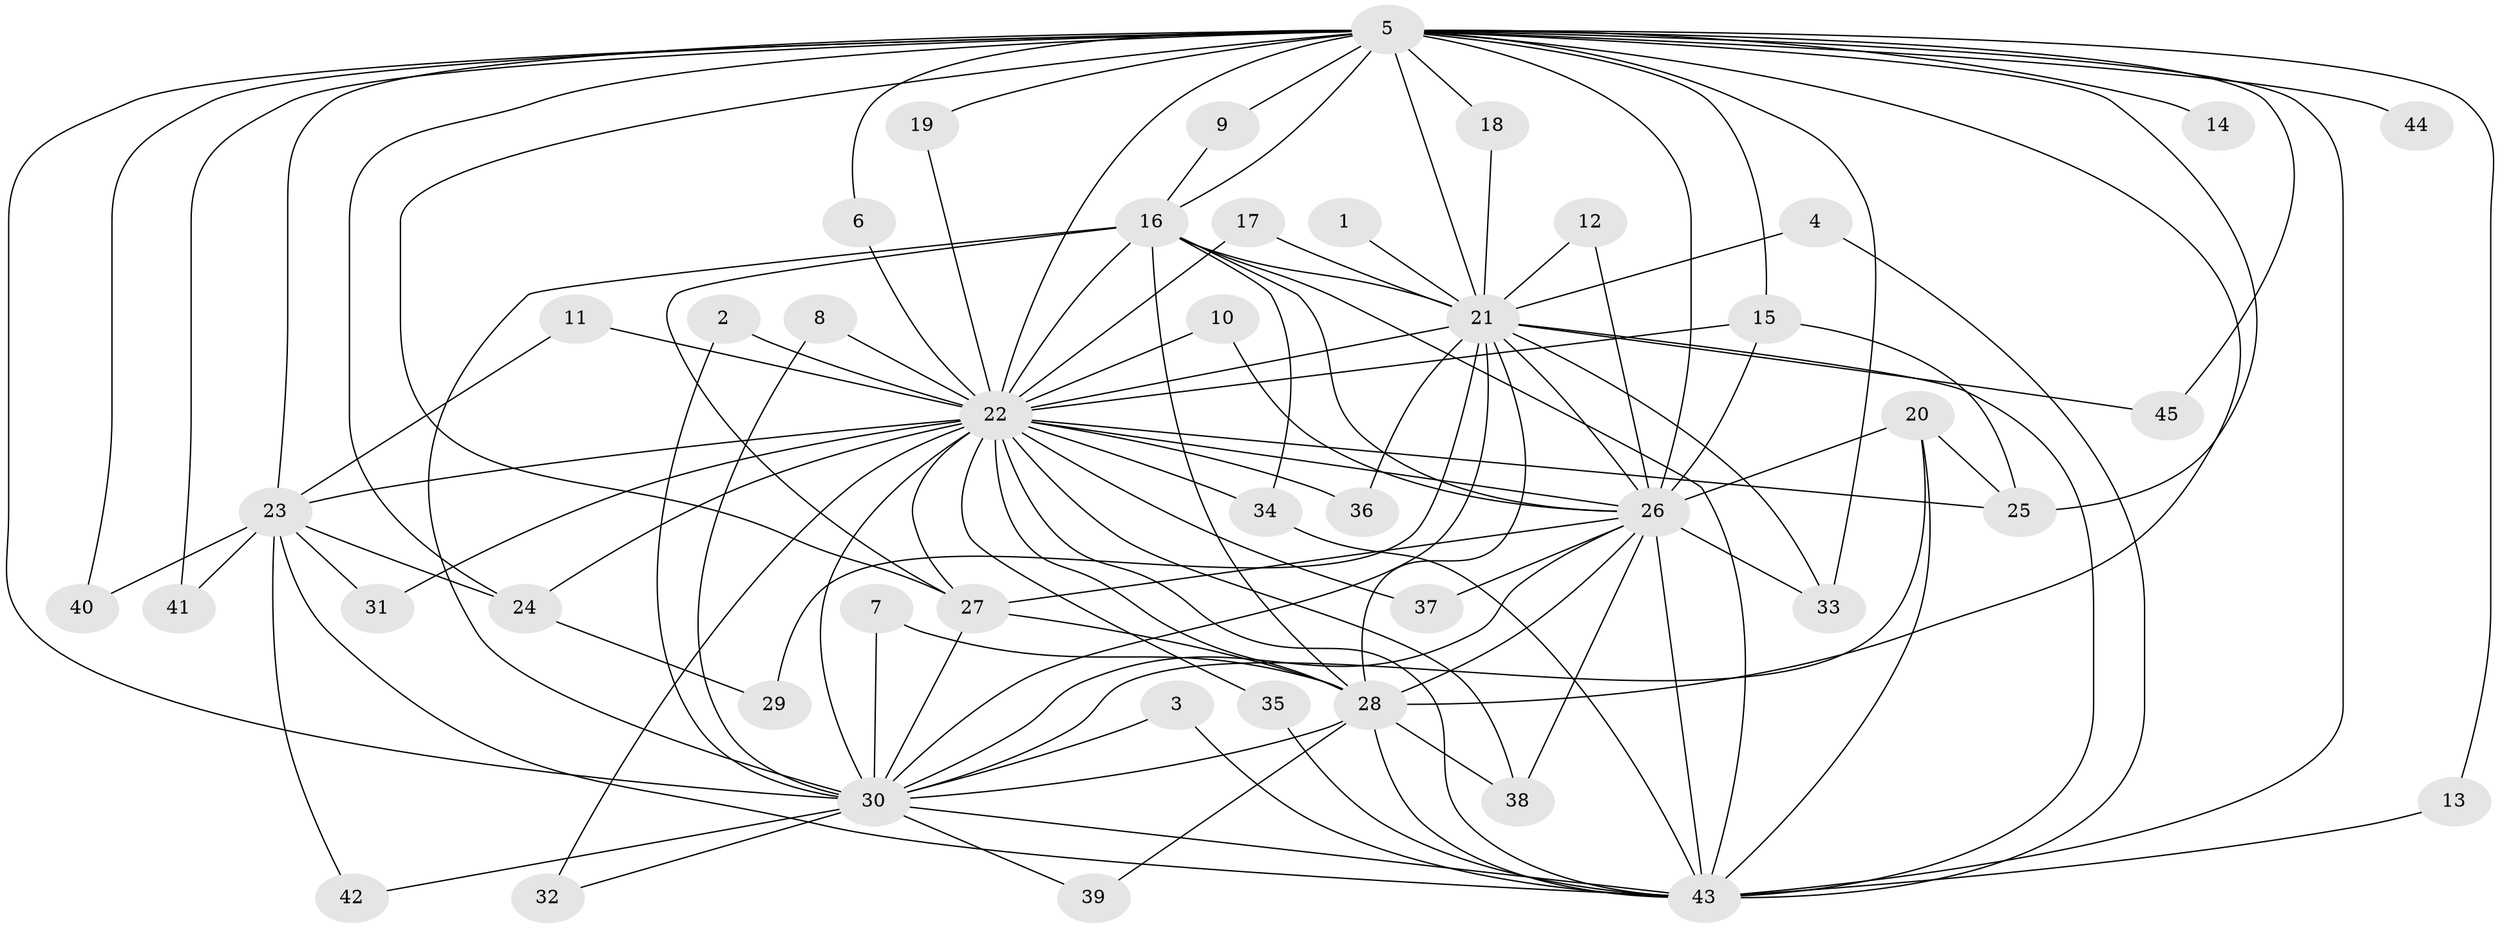 // original degree distribution, {21: 0.023529411764705882, 27: 0.011764705882352941, 24: 0.011764705882352941, 13: 0.011764705882352941, 20: 0.023529411764705882, 18: 0.011764705882352941, 14: 0.011764705882352941, 23: 0.011764705882352941, 2: 0.6235294117647059, 3: 0.1411764705882353, 4: 0.058823529411764705, 5: 0.03529411764705882, 6: 0.023529411764705882}
// Generated by graph-tools (version 1.1) at 2025/25/03/09/25 03:25:40]
// undirected, 45 vertices, 112 edges
graph export_dot {
graph [start="1"]
  node [color=gray90,style=filled];
  1;
  2;
  3;
  4;
  5;
  6;
  7;
  8;
  9;
  10;
  11;
  12;
  13;
  14;
  15;
  16;
  17;
  18;
  19;
  20;
  21;
  22;
  23;
  24;
  25;
  26;
  27;
  28;
  29;
  30;
  31;
  32;
  33;
  34;
  35;
  36;
  37;
  38;
  39;
  40;
  41;
  42;
  43;
  44;
  45;
  1 -- 21 [weight=1.0];
  2 -- 22 [weight=1.0];
  2 -- 30 [weight=1.0];
  3 -- 30 [weight=1.0];
  3 -- 43 [weight=1.0];
  4 -- 21 [weight=1.0];
  4 -- 43 [weight=1.0];
  5 -- 6 [weight=1.0];
  5 -- 9 [weight=1.0];
  5 -- 13 [weight=1.0];
  5 -- 14 [weight=2.0];
  5 -- 15 [weight=2.0];
  5 -- 16 [weight=2.0];
  5 -- 18 [weight=2.0];
  5 -- 19 [weight=1.0];
  5 -- 21 [weight=3.0];
  5 -- 22 [weight=6.0];
  5 -- 23 [weight=2.0];
  5 -- 24 [weight=1.0];
  5 -- 25 [weight=1.0];
  5 -- 26 [weight=3.0];
  5 -- 27 [weight=2.0];
  5 -- 28 [weight=2.0];
  5 -- 30 [weight=3.0];
  5 -- 33 [weight=1.0];
  5 -- 40 [weight=2.0];
  5 -- 41 [weight=1.0];
  5 -- 43 [weight=3.0];
  5 -- 44 [weight=1.0];
  5 -- 45 [weight=1.0];
  6 -- 22 [weight=1.0];
  7 -- 28 [weight=1.0];
  7 -- 30 [weight=1.0];
  8 -- 22 [weight=1.0];
  8 -- 30 [weight=1.0];
  9 -- 16 [weight=1.0];
  10 -- 22 [weight=1.0];
  10 -- 26 [weight=1.0];
  11 -- 22 [weight=1.0];
  11 -- 23 [weight=1.0];
  12 -- 21 [weight=1.0];
  12 -- 26 [weight=1.0];
  13 -- 43 [weight=1.0];
  15 -- 22 [weight=1.0];
  15 -- 25 [weight=1.0];
  15 -- 26 [weight=1.0];
  16 -- 21 [weight=2.0];
  16 -- 22 [weight=3.0];
  16 -- 26 [weight=1.0];
  16 -- 27 [weight=1.0];
  16 -- 28 [weight=1.0];
  16 -- 30 [weight=1.0];
  16 -- 34 [weight=1.0];
  16 -- 43 [weight=1.0];
  17 -- 21 [weight=1.0];
  17 -- 22 [weight=1.0];
  18 -- 21 [weight=1.0];
  19 -- 22 [weight=1.0];
  20 -- 25 [weight=1.0];
  20 -- 26 [weight=1.0];
  20 -- 30 [weight=1.0];
  20 -- 43 [weight=1.0];
  21 -- 22 [weight=2.0];
  21 -- 26 [weight=1.0];
  21 -- 28 [weight=2.0];
  21 -- 29 [weight=1.0];
  21 -- 30 [weight=2.0];
  21 -- 33 [weight=1.0];
  21 -- 36 [weight=1.0];
  21 -- 43 [weight=1.0];
  21 -- 45 [weight=1.0];
  22 -- 23 [weight=2.0];
  22 -- 24 [weight=2.0];
  22 -- 25 [weight=2.0];
  22 -- 26 [weight=2.0];
  22 -- 27 [weight=1.0];
  22 -- 28 [weight=2.0];
  22 -- 30 [weight=2.0];
  22 -- 31 [weight=1.0];
  22 -- 32 [weight=2.0];
  22 -- 34 [weight=2.0];
  22 -- 35 [weight=1.0];
  22 -- 36 [weight=1.0];
  22 -- 37 [weight=1.0];
  22 -- 38 [weight=1.0];
  22 -- 43 [weight=2.0];
  23 -- 24 [weight=1.0];
  23 -- 31 [weight=1.0];
  23 -- 40 [weight=1.0];
  23 -- 41 [weight=1.0];
  23 -- 42 [weight=1.0];
  23 -- 43 [weight=1.0];
  24 -- 29 [weight=1.0];
  26 -- 27 [weight=1.0];
  26 -- 28 [weight=1.0];
  26 -- 30 [weight=1.0];
  26 -- 33 [weight=1.0];
  26 -- 37 [weight=1.0];
  26 -- 38 [weight=1.0];
  26 -- 43 [weight=4.0];
  27 -- 28 [weight=1.0];
  27 -- 30 [weight=1.0];
  28 -- 30 [weight=1.0];
  28 -- 38 [weight=1.0];
  28 -- 39 [weight=1.0];
  28 -- 43 [weight=1.0];
  30 -- 32 [weight=1.0];
  30 -- 39 [weight=1.0];
  30 -- 42 [weight=1.0];
  30 -- 43 [weight=1.0];
  34 -- 43 [weight=1.0];
  35 -- 43 [weight=1.0];
}
